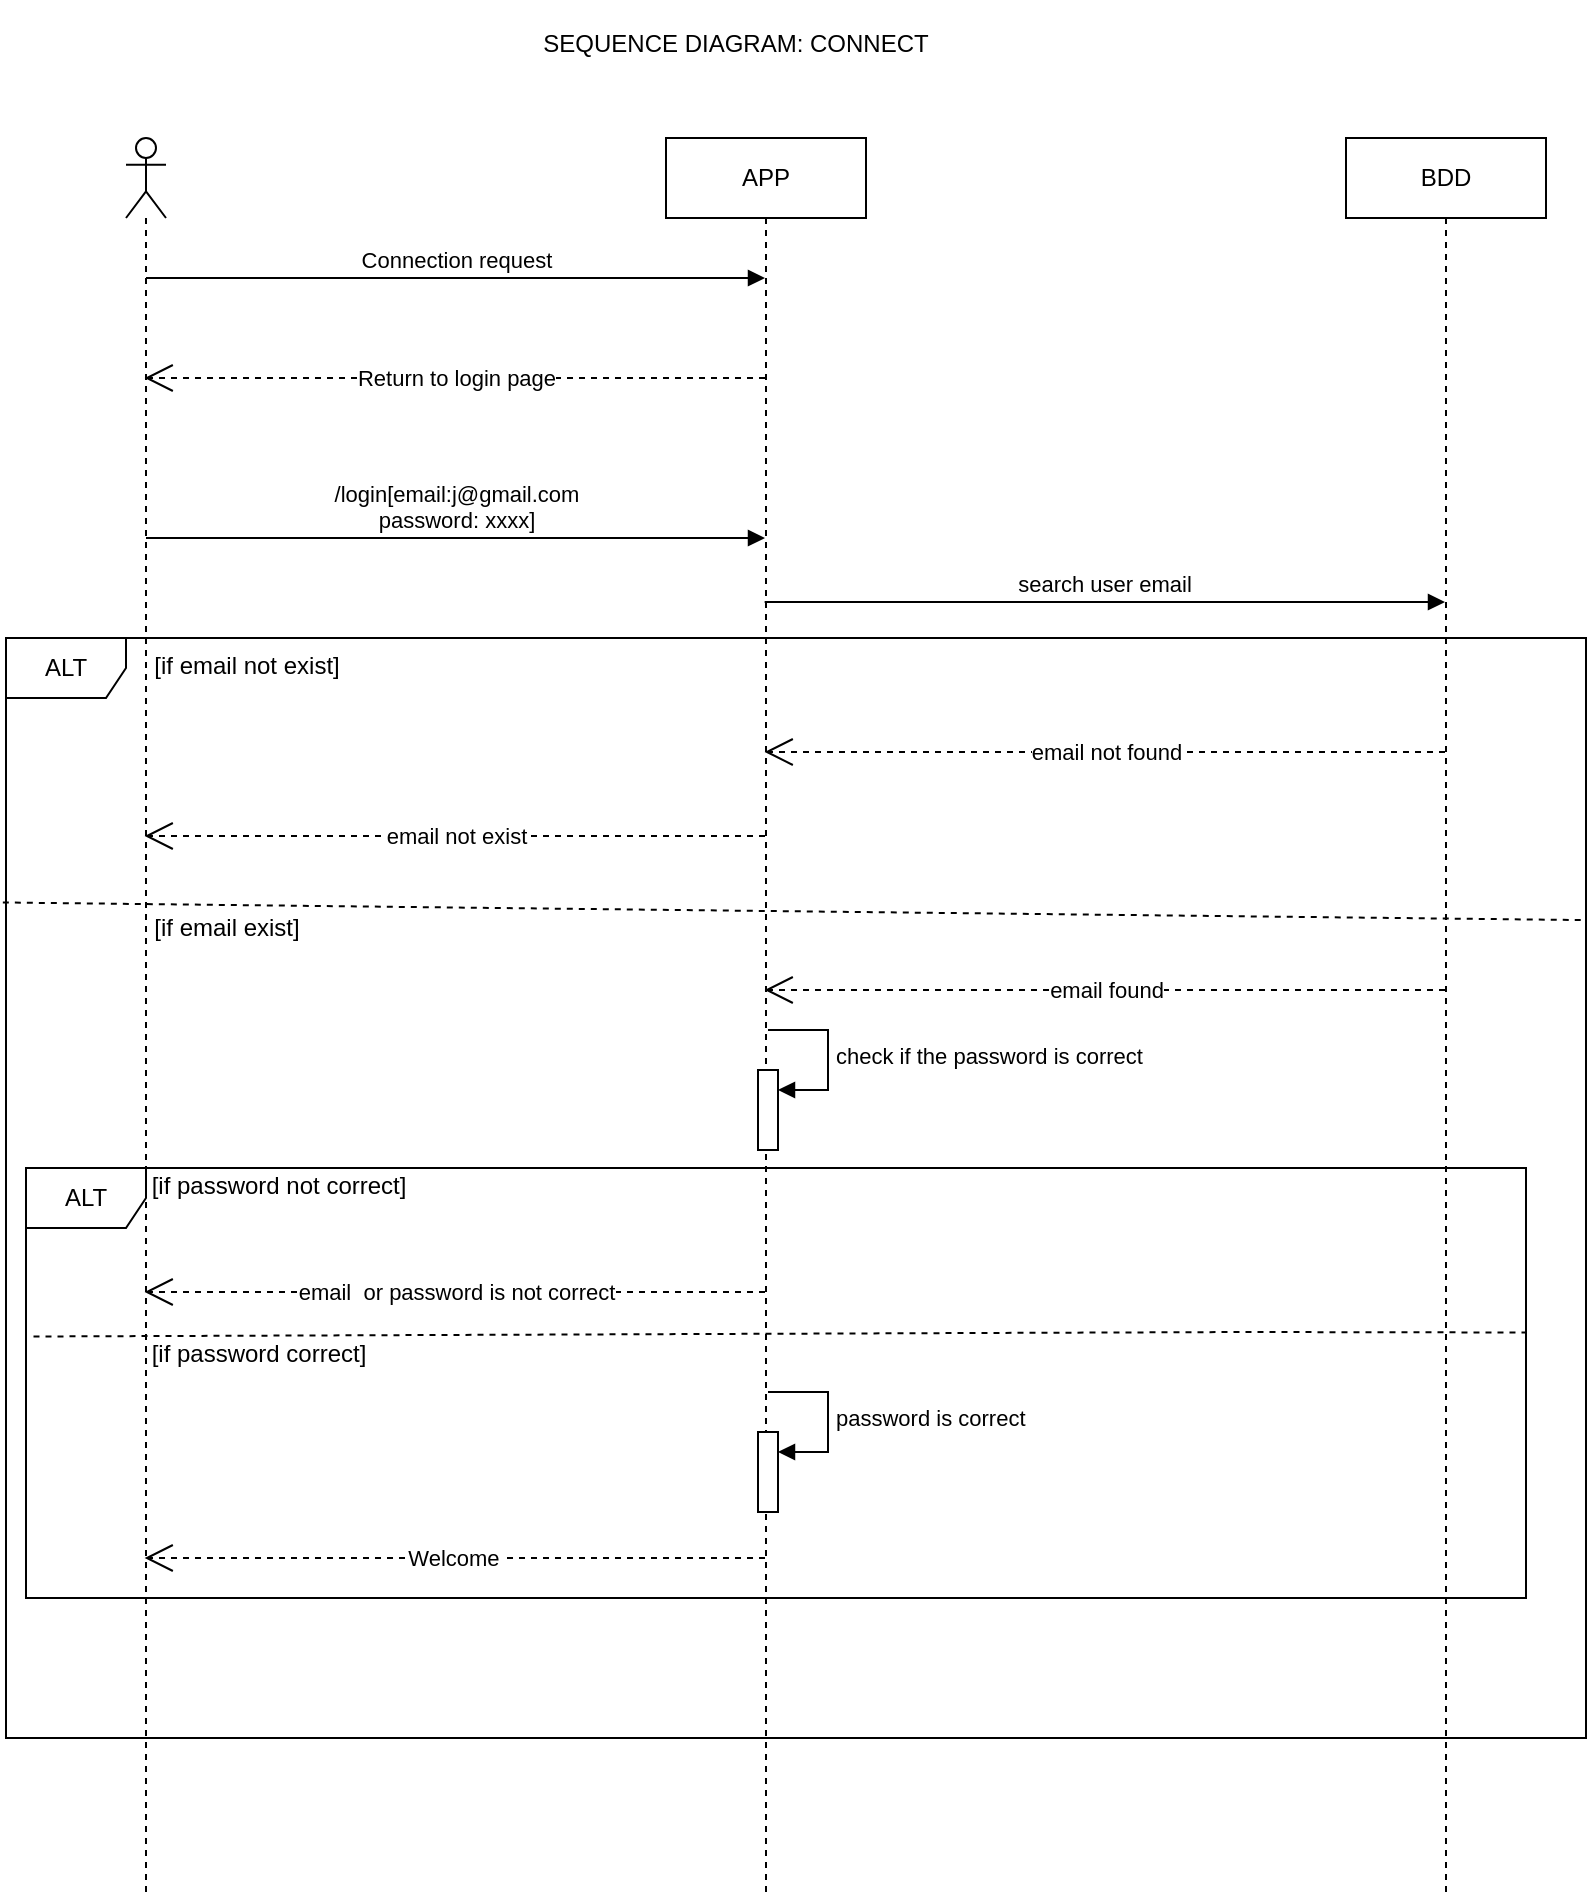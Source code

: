 <mxfile version="26.1.0">
  <diagram name="Page-1" id="-yu78I1sRUlMoiZo3140">
    <mxGraphModel dx="1290" dy="522" grid="1" gridSize="10" guides="1" tooltips="1" connect="1" arrows="1" fold="1" page="1" pageScale="1" pageWidth="827" pageHeight="1169" math="0" shadow="0">
      <root>
        <mxCell id="0" />
        <mxCell id="1" parent="0" />
        <mxCell id="TWy4Sa6htujXtJZXjGvq-5" value="APP" style="shape=umlLifeline;perimeter=lifelinePerimeter;whiteSpace=wrap;html=1;container=1;dropTarget=0;collapsible=0;recursiveResize=0;outlineConnect=0;portConstraint=eastwest;newEdgeStyle={&quot;curved&quot;:0,&quot;rounded&quot;:0};" parent="1" vertex="1">
          <mxGeometry x="340" y="80" width="100" height="880" as="geometry" />
        </mxCell>
        <mxCell id="TWy4Sa6htujXtJZXjGvq-6" value="BDD" style="shape=umlLifeline;perimeter=lifelinePerimeter;whiteSpace=wrap;html=1;container=1;dropTarget=0;collapsible=0;recursiveResize=0;outlineConnect=0;portConstraint=eastwest;newEdgeStyle={&quot;curved&quot;:0,&quot;rounded&quot;:0};" parent="1" vertex="1">
          <mxGeometry x="680" y="80" width="100" height="880" as="geometry" />
        </mxCell>
        <mxCell id="TWy4Sa6htujXtJZXjGvq-11" value="" style="shape=umlLifeline;perimeter=lifelinePerimeter;whiteSpace=wrap;html=1;container=1;dropTarget=0;collapsible=0;recursiveResize=0;outlineConnect=0;portConstraint=eastwest;newEdgeStyle={&quot;curved&quot;:0,&quot;rounded&quot;:0};participant=umlActor;" parent="1" vertex="1">
          <mxGeometry x="70" y="80" width="20" height="880" as="geometry" />
        </mxCell>
        <mxCell id="TWy4Sa6htujXtJZXjGvq-12" value="Connection request" style="html=1;verticalAlign=bottom;endArrow=block;curved=0;rounded=0;" parent="1" source="TWy4Sa6htujXtJZXjGvq-11" target="TWy4Sa6htujXtJZXjGvq-5" edge="1">
          <mxGeometry width="80" relative="1" as="geometry">
            <mxPoint x="350" y="200" as="sourcePoint" />
            <mxPoint x="430" y="200" as="targetPoint" />
            <Array as="points">
              <mxPoint x="230" y="150" />
            </Array>
          </mxGeometry>
        </mxCell>
        <mxCell id="TWy4Sa6htujXtJZXjGvq-13" value="Return to login page" style="endArrow=open;endSize=12;dashed=1;html=1;rounded=0;" parent="1" edge="1">
          <mxGeometry width="160" relative="1" as="geometry">
            <mxPoint x="389.5" y="200" as="sourcePoint" />
            <mxPoint x="79.324" y="200" as="targetPoint" />
          </mxGeometry>
        </mxCell>
        <mxCell id="TWy4Sa6htujXtJZXjGvq-14" value="/login[email:j@gmail.com&lt;div&gt;password: xxxx]&lt;/div&gt;" style="html=1;verticalAlign=bottom;endArrow=block;curved=0;rounded=0;" parent="1" source="TWy4Sa6htujXtJZXjGvq-11" target="TWy4Sa6htujXtJZXjGvq-5" edge="1">
          <mxGeometry width="80" relative="1" as="geometry">
            <mxPoint x="89" y="280" as="sourcePoint" />
            <mxPoint x="400" y="280" as="targetPoint" />
            <Array as="points">
              <mxPoint x="240" y="280" />
            </Array>
          </mxGeometry>
        </mxCell>
        <mxCell id="TWy4Sa6htujXtJZXjGvq-15" value="search user email" style="html=1;verticalAlign=bottom;endArrow=block;curved=0;rounded=0;" parent="1" edge="1">
          <mxGeometry width="80" relative="1" as="geometry">
            <mxPoint x="389.324" y="312" as="sourcePoint" />
            <mxPoint x="729.5" y="312" as="targetPoint" />
            <Array as="points" />
          </mxGeometry>
        </mxCell>
        <mxCell id="TWy4Sa6htujXtJZXjGvq-16" value="ALT" style="shape=umlFrame;whiteSpace=wrap;html=1;pointerEvents=0;" parent="1" vertex="1">
          <mxGeometry x="10" y="330" width="790" height="550" as="geometry" />
        </mxCell>
        <mxCell id="TWy4Sa6htujXtJZXjGvq-17" value="[if email not exist]" style="text;html=1;align=center;verticalAlign=middle;resizable=0;points=[];autosize=1;strokeColor=none;fillColor=none;" parent="1" vertex="1">
          <mxGeometry x="70" y="329" width="120" height="30" as="geometry" />
        </mxCell>
        <mxCell id="TWy4Sa6htujXtJZXjGvq-18" value="email not exist" style="endArrow=open;endSize=12;dashed=1;html=1;rounded=0;" parent="1" edge="1">
          <mxGeometry width="160" relative="1" as="geometry">
            <mxPoint x="389.5" y="429" as="sourcePoint" />
            <mxPoint x="79.324" y="429" as="targetPoint" />
          </mxGeometry>
        </mxCell>
        <mxCell id="TWy4Sa6htujXtJZXjGvq-19" value="email not found" style="endArrow=open;endSize=12;dashed=1;html=1;rounded=0;" parent="1" edge="1">
          <mxGeometry width="160" relative="1" as="geometry">
            <mxPoint x="729.5" y="387" as="sourcePoint" />
            <mxPoint x="389.324" y="387" as="targetPoint" />
          </mxGeometry>
        </mxCell>
        <mxCell id="TWy4Sa6htujXtJZXjGvq-20" value="" style="endArrow=none;dashed=1;html=1;rounded=0;exitX=-0.002;exitY=0.421;exitDx=0;exitDy=0;exitPerimeter=0;entryX=0.998;entryY=0.441;entryDx=0;entryDy=0;entryPerimeter=0;" parent="1" edge="1">
          <mxGeometry width="50" height="50" relative="1" as="geometry">
            <mxPoint x="8.42" y="462.24" as="sourcePoint" />
            <mxPoint x="798.42" y="471.04" as="targetPoint" />
          </mxGeometry>
        </mxCell>
        <mxCell id="TWy4Sa6htujXtJZXjGvq-21" value="[if email exist]" style="text;html=1;align=center;verticalAlign=middle;resizable=0;points=[];autosize=1;strokeColor=none;fillColor=none;" parent="1" vertex="1">
          <mxGeometry x="70" y="460" width="100" height="30" as="geometry" />
        </mxCell>
        <mxCell id="TWy4Sa6htujXtJZXjGvq-22" value="email found" style="endArrow=open;endSize=12;dashed=1;html=1;rounded=0;" parent="1" edge="1">
          <mxGeometry width="160" relative="1" as="geometry">
            <mxPoint x="729.5" y="506" as="sourcePoint" />
            <mxPoint x="389.324" y="506" as="targetPoint" />
          </mxGeometry>
        </mxCell>
        <mxCell id="TWy4Sa6htujXtJZXjGvq-23" value="" style="html=1;points=[[0,0,0,0,5],[0,1,0,0,-5],[1,0,0,0,5],[1,1,0,0,-5]];perimeter=orthogonalPerimeter;outlineConnect=0;targetShapes=umlLifeline;portConstraint=eastwest;newEdgeStyle={&quot;curved&quot;:0,&quot;rounded&quot;:0};" parent="1" vertex="1">
          <mxGeometry x="386" y="546" width="10" height="40" as="geometry" />
        </mxCell>
        <mxCell id="TWy4Sa6htujXtJZXjGvq-24" value="check if the password is correct" style="html=1;align=left;spacingLeft=2;endArrow=block;rounded=0;edgeStyle=orthogonalEdgeStyle;curved=0;rounded=0;" parent="1" target="TWy4Sa6htujXtJZXjGvq-23" edge="1">
          <mxGeometry relative="1" as="geometry">
            <mxPoint x="391" y="526" as="sourcePoint" />
            <Array as="points">
              <mxPoint x="421" y="556" />
            </Array>
          </mxGeometry>
        </mxCell>
        <mxCell id="TWy4Sa6htujXtJZXjGvq-25" value="ALT" style="shape=umlFrame;whiteSpace=wrap;html=1;pointerEvents=0;" parent="1" vertex="1">
          <mxGeometry x="20" y="595" width="750" height="215" as="geometry" />
        </mxCell>
        <mxCell id="TWy4Sa6htujXtJZXjGvq-26" value="[if password not correct]" style="text;html=1;align=center;verticalAlign=middle;resizable=0;points=[];autosize=1;strokeColor=none;fillColor=none;" parent="1" vertex="1">
          <mxGeometry x="71" y="589" width="150" height="30" as="geometry" />
        </mxCell>
        <mxCell id="TWy4Sa6htujXtJZXjGvq-27" value="email&amp;nbsp; or password is not correct" style="endArrow=open;endSize=12;dashed=1;html=1;rounded=0;" parent="1" edge="1">
          <mxGeometry width="160" relative="1" as="geometry">
            <mxPoint x="389.5" y="657" as="sourcePoint" />
            <mxPoint x="79.324" y="657" as="targetPoint" />
          </mxGeometry>
        </mxCell>
        <mxCell id="TWy4Sa6htujXtJZXjGvq-28" value="" style="endArrow=none;dashed=1;html=1;rounded=0;exitX=0.005;exitY=0.357;exitDx=0;exitDy=0;exitPerimeter=0;entryX=1;entryY=0.349;entryDx=0;entryDy=0;entryPerimeter=0;" parent="1" edge="1">
          <mxGeometry width="50" height="50" relative="1" as="geometry">
            <mxPoint x="23.75" y="679.25" as="sourcePoint" />
            <mxPoint x="770" y="677.25" as="targetPoint" />
            <Array as="points">
              <mxPoint x="630" y="677" />
            </Array>
          </mxGeometry>
        </mxCell>
        <mxCell id="TWy4Sa6htujXtJZXjGvq-29" value="[if password correct]" style="text;html=1;align=center;verticalAlign=middle;resizable=0;points=[];autosize=1;strokeColor=none;fillColor=none;" parent="1" vertex="1">
          <mxGeometry x="71" y="673" width="130" height="30" as="geometry" />
        </mxCell>
        <mxCell id="TWy4Sa6htujXtJZXjGvq-30" value="" style="html=1;points=[[0,0,0,0,5],[0,1,0,0,-5],[1,0,0,0,5],[1,1,0,0,-5]];perimeter=orthogonalPerimeter;outlineConnect=0;targetShapes=umlLifeline;portConstraint=eastwest;newEdgeStyle={&quot;curved&quot;:0,&quot;rounded&quot;:0};" parent="1" vertex="1">
          <mxGeometry x="386" y="727" width="10" height="40" as="geometry" />
        </mxCell>
        <mxCell id="TWy4Sa6htujXtJZXjGvq-31" value="password is correct" style="html=1;align=left;spacingLeft=2;endArrow=block;rounded=0;edgeStyle=orthogonalEdgeStyle;curved=0;rounded=0;" parent="1" target="TWy4Sa6htujXtJZXjGvq-30" edge="1">
          <mxGeometry relative="1" as="geometry">
            <mxPoint x="391" y="707" as="sourcePoint" />
            <Array as="points">
              <mxPoint x="421" y="737" />
            </Array>
          </mxGeometry>
        </mxCell>
        <mxCell id="TWy4Sa6htujXtJZXjGvq-32" value="Welcome&amp;nbsp;" style="endArrow=open;endSize=12;dashed=1;html=1;rounded=0;" parent="1" edge="1">
          <mxGeometry width="160" relative="1" as="geometry">
            <mxPoint x="389.5" y="790" as="sourcePoint" />
            <mxPoint x="79.324" y="790" as="targetPoint" />
          </mxGeometry>
        </mxCell>
        <mxCell id="TWy4Sa6htujXtJZXjGvq-33" value="SEQUENCE DIAGRAM: CONNECT" style="text;html=1;align=center;verticalAlign=middle;whiteSpace=wrap;rounded=0;" parent="1" vertex="1">
          <mxGeometry x="240" y="11" width="270" height="43" as="geometry" />
        </mxCell>
      </root>
    </mxGraphModel>
  </diagram>
</mxfile>
